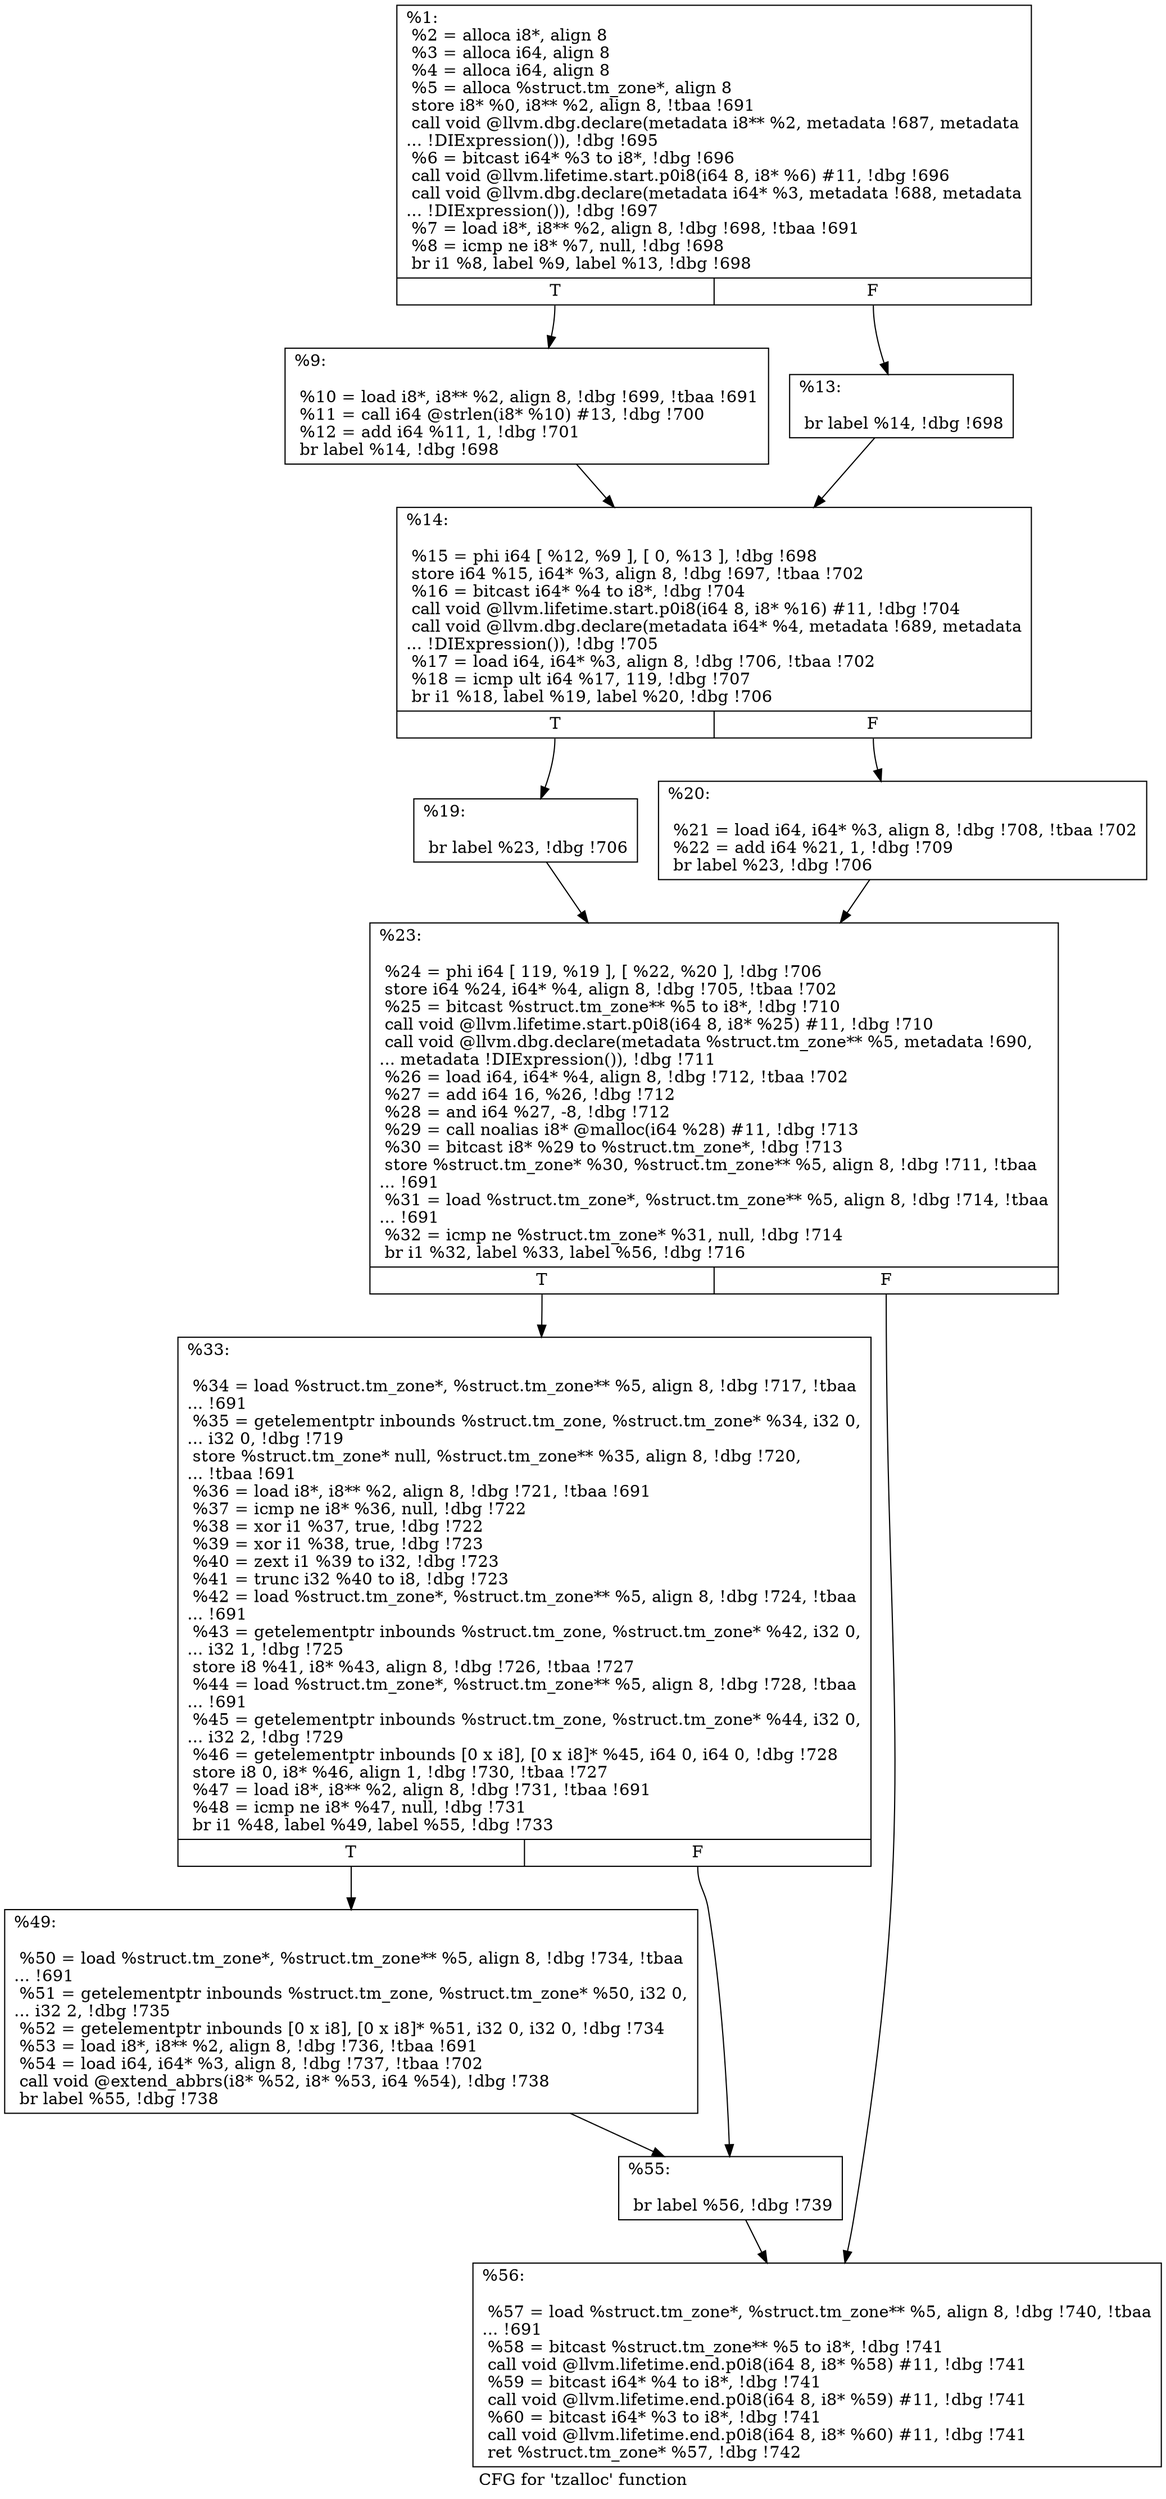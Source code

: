 digraph "CFG for 'tzalloc' function" {
	label="CFG for 'tzalloc' function";

	Node0x22a6ef0 [shape=record,label="{%1:\l  %2 = alloca i8*, align 8\l  %3 = alloca i64, align 8\l  %4 = alloca i64, align 8\l  %5 = alloca %struct.tm_zone*, align 8\l  store i8* %0, i8** %2, align 8, !tbaa !691\l  call void @llvm.dbg.declare(metadata i8** %2, metadata !687, metadata\l... !DIExpression()), !dbg !695\l  %6 = bitcast i64* %3 to i8*, !dbg !696\l  call void @llvm.lifetime.start.p0i8(i64 8, i8* %6) #11, !dbg !696\l  call void @llvm.dbg.declare(metadata i64* %3, metadata !688, metadata\l... !DIExpression()), !dbg !697\l  %7 = load i8*, i8** %2, align 8, !dbg !698, !tbaa !691\l  %8 = icmp ne i8* %7, null, !dbg !698\l  br i1 %8, label %9, label %13, !dbg !698\l|{<s0>T|<s1>F}}"];
	Node0x22a6ef0:s0 -> Node0x22a6fd0;
	Node0x22a6ef0:s1 -> Node0x22a7020;
	Node0x22a6fd0 [shape=record,label="{%9:\l\l  %10 = load i8*, i8** %2, align 8, !dbg !699, !tbaa !691\l  %11 = call i64 @strlen(i8* %10) #13, !dbg !700\l  %12 = add i64 %11, 1, !dbg !701\l  br label %14, !dbg !698\l}"];
	Node0x22a6fd0 -> Node0x22a7070;
	Node0x22a7020 [shape=record,label="{%13:\l\l  br label %14, !dbg !698\l}"];
	Node0x22a7020 -> Node0x22a7070;
	Node0x22a7070 [shape=record,label="{%14:\l\l  %15 = phi i64 [ %12, %9 ], [ 0, %13 ], !dbg !698\l  store i64 %15, i64* %3, align 8, !dbg !697, !tbaa !702\l  %16 = bitcast i64* %4 to i8*, !dbg !704\l  call void @llvm.lifetime.start.p0i8(i64 8, i8* %16) #11, !dbg !704\l  call void @llvm.dbg.declare(metadata i64* %4, metadata !689, metadata\l... !DIExpression()), !dbg !705\l  %17 = load i64, i64* %3, align 8, !dbg !706, !tbaa !702\l  %18 = icmp ult i64 %17, 119, !dbg !707\l  br i1 %18, label %19, label %20, !dbg !706\l|{<s0>T|<s1>F}}"];
	Node0x22a7070:s0 -> Node0x22a70c0;
	Node0x22a7070:s1 -> Node0x22a7110;
	Node0x22a70c0 [shape=record,label="{%19:\l\l  br label %23, !dbg !706\l}"];
	Node0x22a70c0 -> Node0x22a7160;
	Node0x22a7110 [shape=record,label="{%20:\l\l  %21 = load i64, i64* %3, align 8, !dbg !708, !tbaa !702\l  %22 = add i64 %21, 1, !dbg !709\l  br label %23, !dbg !706\l}"];
	Node0x22a7110 -> Node0x22a7160;
	Node0x22a7160 [shape=record,label="{%23:\l\l  %24 = phi i64 [ 119, %19 ], [ %22, %20 ], !dbg !706\l  store i64 %24, i64* %4, align 8, !dbg !705, !tbaa !702\l  %25 = bitcast %struct.tm_zone** %5 to i8*, !dbg !710\l  call void @llvm.lifetime.start.p0i8(i64 8, i8* %25) #11, !dbg !710\l  call void @llvm.dbg.declare(metadata %struct.tm_zone** %5, metadata !690,\l... metadata !DIExpression()), !dbg !711\l  %26 = load i64, i64* %4, align 8, !dbg !712, !tbaa !702\l  %27 = add i64 16, %26, !dbg !712\l  %28 = and i64 %27, -8, !dbg !712\l  %29 = call noalias i8* @malloc(i64 %28) #11, !dbg !713\l  %30 = bitcast i8* %29 to %struct.tm_zone*, !dbg !713\l  store %struct.tm_zone* %30, %struct.tm_zone** %5, align 8, !dbg !711, !tbaa\l... !691\l  %31 = load %struct.tm_zone*, %struct.tm_zone** %5, align 8, !dbg !714, !tbaa\l... !691\l  %32 = icmp ne %struct.tm_zone* %31, null, !dbg !714\l  br i1 %32, label %33, label %56, !dbg !716\l|{<s0>T|<s1>F}}"];
	Node0x22a7160:s0 -> Node0x22a71b0;
	Node0x22a7160:s1 -> Node0x22a72a0;
	Node0x22a71b0 [shape=record,label="{%33:\l\l  %34 = load %struct.tm_zone*, %struct.tm_zone** %5, align 8, !dbg !717, !tbaa\l... !691\l  %35 = getelementptr inbounds %struct.tm_zone, %struct.tm_zone* %34, i32 0,\l... i32 0, !dbg !719\l  store %struct.tm_zone* null, %struct.tm_zone** %35, align 8, !dbg !720,\l... !tbaa !691\l  %36 = load i8*, i8** %2, align 8, !dbg !721, !tbaa !691\l  %37 = icmp ne i8* %36, null, !dbg !722\l  %38 = xor i1 %37, true, !dbg !722\l  %39 = xor i1 %38, true, !dbg !723\l  %40 = zext i1 %39 to i32, !dbg !723\l  %41 = trunc i32 %40 to i8, !dbg !723\l  %42 = load %struct.tm_zone*, %struct.tm_zone** %5, align 8, !dbg !724, !tbaa\l... !691\l  %43 = getelementptr inbounds %struct.tm_zone, %struct.tm_zone* %42, i32 0,\l... i32 1, !dbg !725\l  store i8 %41, i8* %43, align 8, !dbg !726, !tbaa !727\l  %44 = load %struct.tm_zone*, %struct.tm_zone** %5, align 8, !dbg !728, !tbaa\l... !691\l  %45 = getelementptr inbounds %struct.tm_zone, %struct.tm_zone* %44, i32 0,\l... i32 2, !dbg !729\l  %46 = getelementptr inbounds [0 x i8], [0 x i8]* %45, i64 0, i64 0, !dbg !728\l  store i8 0, i8* %46, align 1, !dbg !730, !tbaa !727\l  %47 = load i8*, i8** %2, align 8, !dbg !731, !tbaa !691\l  %48 = icmp ne i8* %47, null, !dbg !731\l  br i1 %48, label %49, label %55, !dbg !733\l|{<s0>T|<s1>F}}"];
	Node0x22a71b0:s0 -> Node0x22a7200;
	Node0x22a71b0:s1 -> Node0x22a7250;
	Node0x22a7200 [shape=record,label="{%49:\l\l  %50 = load %struct.tm_zone*, %struct.tm_zone** %5, align 8, !dbg !734, !tbaa\l... !691\l  %51 = getelementptr inbounds %struct.tm_zone, %struct.tm_zone* %50, i32 0,\l... i32 2, !dbg !735\l  %52 = getelementptr inbounds [0 x i8], [0 x i8]* %51, i32 0, i32 0, !dbg !734\l  %53 = load i8*, i8** %2, align 8, !dbg !736, !tbaa !691\l  %54 = load i64, i64* %3, align 8, !dbg !737, !tbaa !702\l  call void @extend_abbrs(i8* %52, i8* %53, i64 %54), !dbg !738\l  br label %55, !dbg !738\l}"];
	Node0x22a7200 -> Node0x22a7250;
	Node0x22a7250 [shape=record,label="{%55:\l\l  br label %56, !dbg !739\l}"];
	Node0x22a7250 -> Node0x22a72a0;
	Node0x22a72a0 [shape=record,label="{%56:\l\l  %57 = load %struct.tm_zone*, %struct.tm_zone** %5, align 8, !dbg !740, !tbaa\l... !691\l  %58 = bitcast %struct.tm_zone** %5 to i8*, !dbg !741\l  call void @llvm.lifetime.end.p0i8(i64 8, i8* %58) #11, !dbg !741\l  %59 = bitcast i64* %4 to i8*, !dbg !741\l  call void @llvm.lifetime.end.p0i8(i64 8, i8* %59) #11, !dbg !741\l  %60 = bitcast i64* %3 to i8*, !dbg !741\l  call void @llvm.lifetime.end.p0i8(i64 8, i8* %60) #11, !dbg !741\l  ret %struct.tm_zone* %57, !dbg !742\l}"];
}
